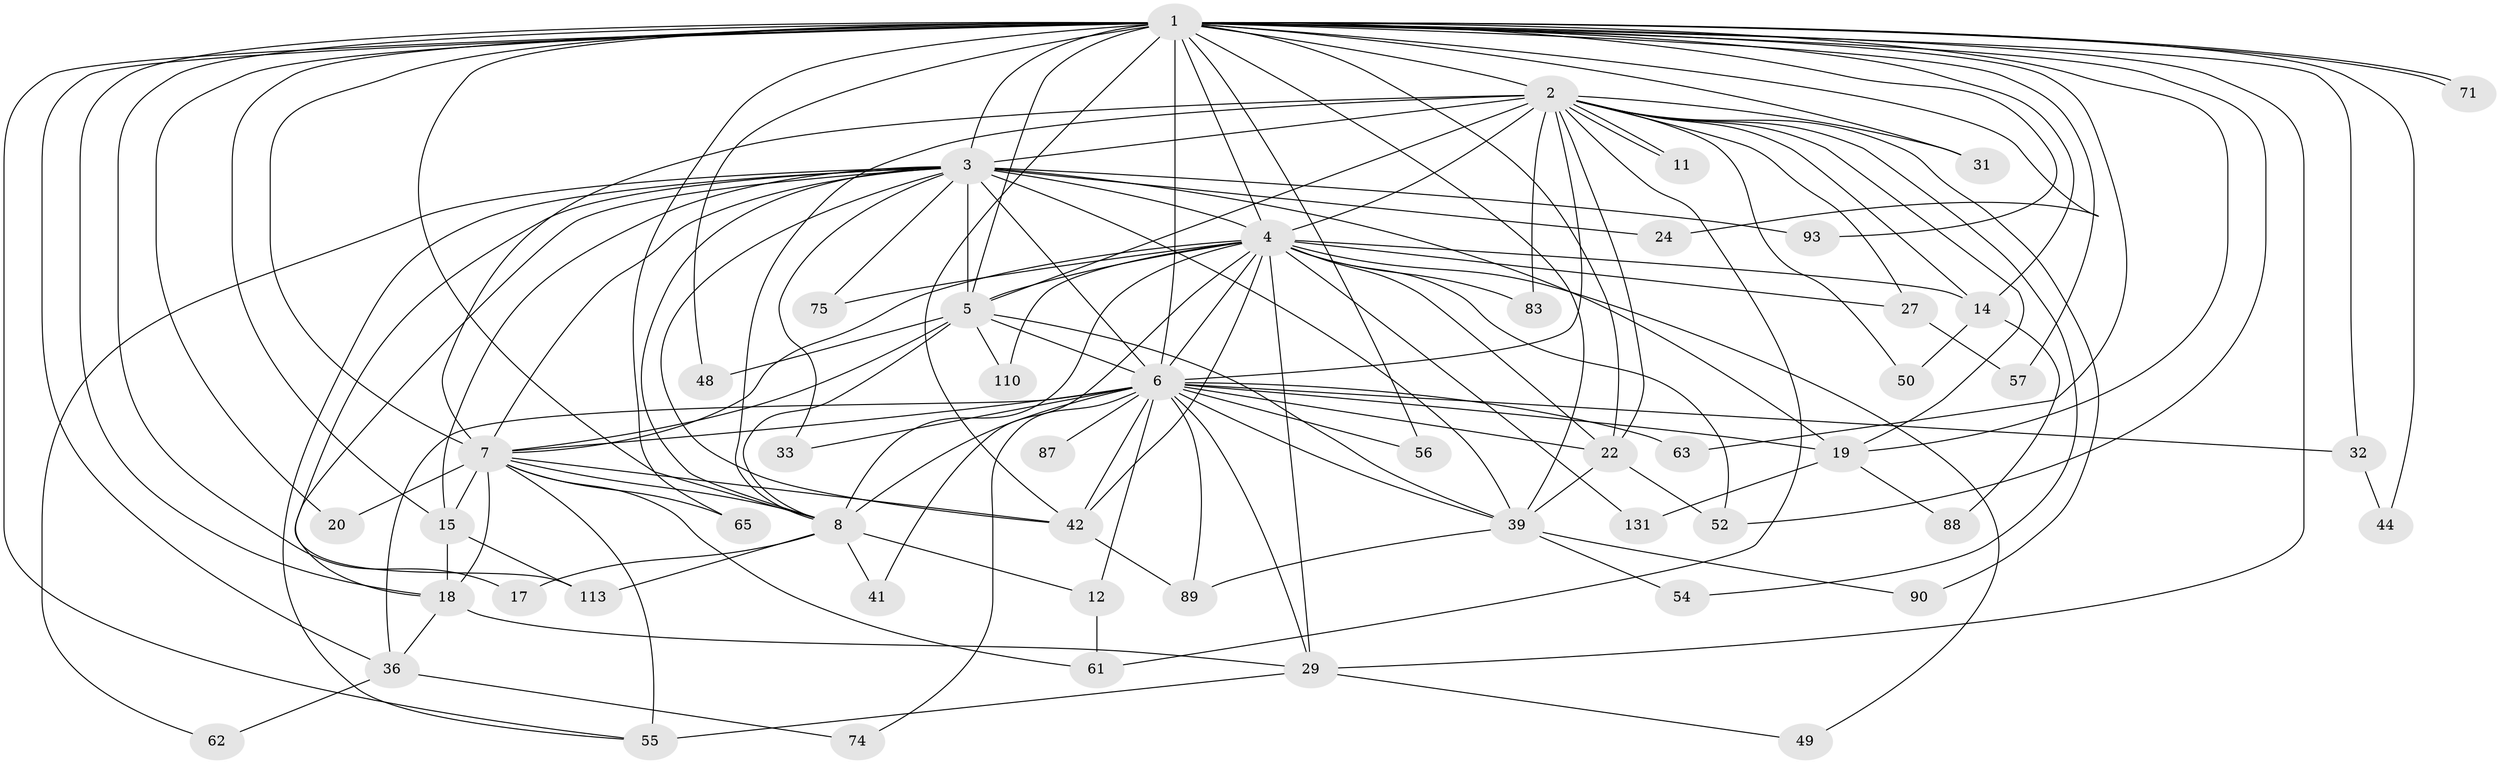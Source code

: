 // original degree distribution, {26: 0.007633587786259542, 24: 0.007633587786259542, 28: 0.015267175572519083, 25: 0.007633587786259542, 15: 0.007633587786259542, 19: 0.007633587786259542, 16: 0.007633587786259542, 27: 0.007633587786259542, 29: 0.007633587786259542, 2: 0.549618320610687, 3: 0.183206106870229, 6: 0.030534351145038167, 5: 0.09923664122137404, 4: 0.061068702290076333}
// Generated by graph-tools (version 1.1) at 2025/17/03/04/25 18:17:20]
// undirected, 52 vertices, 138 edges
graph export_dot {
graph [start="1"]
  node [color=gray90,style=filled];
  1 [super="+10"];
  2 [super="+85+66+102"];
  3 [super="+40+92"];
  4 [super="+84"];
  5 [super="+99"];
  6 [super="+9+25+100+28+51+45+86+59+76+67+72+21+46"];
  7 [super="+53"];
  8;
  11;
  12;
  14 [super="+96"];
  15 [super="+16"];
  17;
  18 [super="+70+81"];
  19 [super="+106+37"];
  20;
  22 [super="+23+73+34"];
  24 [super="+111"];
  27;
  29 [super="+38+58"];
  31;
  32;
  33;
  36 [super="+103+108"];
  39 [super="+123+60"];
  41;
  42 [super="+128+94"];
  44;
  48;
  49;
  50;
  52 [super="+78+68"];
  54;
  55 [super="+77"];
  56 [super="+69"];
  57;
  61;
  62;
  63;
  65;
  71;
  74;
  75;
  83;
  87;
  88;
  89 [super="+91+98"];
  90;
  93;
  110;
  113 [super="+117"];
  131;
  1 -- 2 [weight=3];
  1 -- 3 [weight=5];
  1 -- 4 [weight=4];
  1 -- 5 [weight=2];
  1 -- 6 [weight=9];
  1 -- 7 [weight=3];
  1 -- 8 [weight=2];
  1 -- 15;
  1 -- 22 [weight=2];
  1 -- 31;
  1 -- 32;
  1 -- 44;
  1 -- 52 [weight=2];
  1 -- 57;
  1 -- 71;
  1 -- 71;
  1 -- 18;
  1 -- 42;
  1 -- 65;
  1 -- 14;
  1 -- 17;
  1 -- 19 [weight=2];
  1 -- 20;
  1 -- 24 [weight=2];
  1 -- 93;
  1 -- 29 [weight=2];
  1 -- 36;
  1 -- 39;
  1 -- 48;
  1 -- 55;
  1 -- 56;
  1 -- 63;
  2 -- 3 [weight=2];
  2 -- 4;
  2 -- 5;
  2 -- 6 [weight=3];
  2 -- 7 [weight=2];
  2 -- 8;
  2 -- 11;
  2 -- 11;
  2 -- 14;
  2 -- 27;
  2 -- 31;
  2 -- 50;
  2 -- 54;
  2 -- 61;
  2 -- 83;
  2 -- 90;
  2 -- 19;
  2 -- 22;
  3 -- 4;
  3 -- 5;
  3 -- 6 [weight=4];
  3 -- 7 [weight=2];
  3 -- 8;
  3 -- 18;
  3 -- 33;
  3 -- 39;
  3 -- 55;
  3 -- 62;
  3 -- 75;
  3 -- 93;
  3 -- 113;
  3 -- 42;
  3 -- 19;
  3 -- 24;
  3 -- 15;
  4 -- 5 [weight=2];
  4 -- 6 [weight=3];
  4 -- 7 [weight=2];
  4 -- 8;
  4 -- 27;
  4 -- 41;
  4 -- 42;
  4 -- 49;
  4 -- 75;
  4 -- 83;
  4 -- 110;
  4 -- 131;
  4 -- 52;
  4 -- 14;
  4 -- 22;
  4 -- 29;
  5 -- 6 [weight=4];
  5 -- 7;
  5 -- 8;
  5 -- 48;
  5 -- 110;
  5 -- 39;
  6 -- 7 [weight=5];
  6 -- 8 [weight=5];
  6 -- 12;
  6 -- 19 [weight=4];
  6 -- 74;
  6 -- 87 [weight=2];
  6 -- 89 [weight=3];
  6 -- 33;
  6 -- 36 [weight=2];
  6 -- 39;
  6 -- 56 [weight=2];
  6 -- 63;
  6 -- 32;
  6 -- 42;
  6 -- 22;
  6 -- 29 [weight=2];
  7 -- 8;
  7 -- 15;
  7 -- 18;
  7 -- 20;
  7 -- 42;
  7 -- 65;
  7 -- 55 [weight=3];
  7 -- 61;
  8 -- 12;
  8 -- 17;
  8 -- 41;
  8 -- 113;
  12 -- 61;
  14 -- 50;
  14 -- 88;
  15 -- 113;
  15 -- 18;
  18 -- 36;
  18 -- 29;
  19 -- 131;
  19 -- 88;
  22 -- 39;
  22 -- 52;
  27 -- 57;
  29 -- 49;
  29 -- 55;
  32 -- 44;
  36 -- 62;
  36 -- 74;
  39 -- 54;
  39 -- 90;
  39 -- 89;
  42 -- 89;
}

